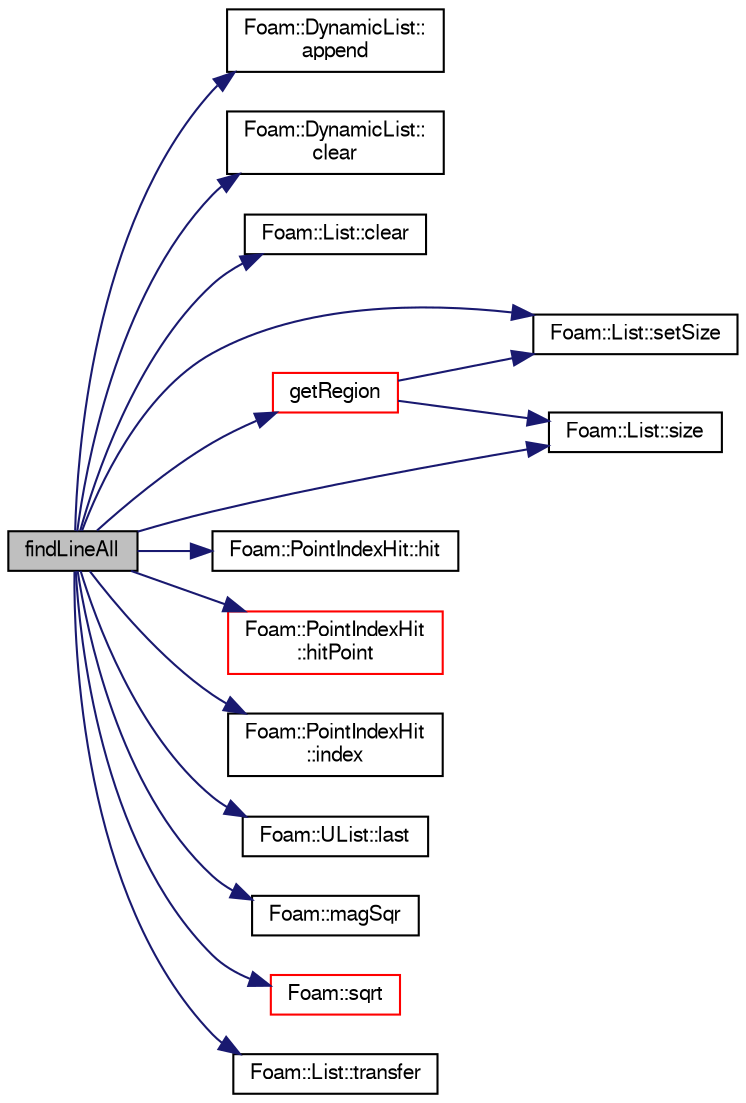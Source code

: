 digraph "findLineAll"
{
  bgcolor="transparent";
  edge [fontname="FreeSans",fontsize="10",labelfontname="FreeSans",labelfontsize="10"];
  node [fontname="FreeSans",fontsize="10",shape=record];
  rankdir="LR";
  Node545 [label="findLineAll",height=0.2,width=0.4,color="black", fillcolor="grey75", style="filled", fontcolor="black"];
  Node545 -> Node546 [color="midnightblue",fontsize="10",style="solid",fontname="FreeSans"];
  Node546 [label="Foam::DynamicList::\lappend",height=0.2,width=0.4,color="black",URL="$a25890.html#a7b67b42af715604376ad63a681dee6d8",tooltip="Append an element at the end of the list. "];
  Node545 -> Node547 [color="midnightblue",fontsize="10",style="solid",fontname="FreeSans"];
  Node547 [label="Foam::DynamicList::\lclear",height=0.2,width=0.4,color="black",URL="$a25890.html#ac8bb3912a3ce86b15842e79d0b421204",tooltip="Clear the addressed list, i.e. set the size to zero. "];
  Node545 -> Node548 [color="midnightblue",fontsize="10",style="solid",fontname="FreeSans"];
  Node548 [label="Foam::List::clear",height=0.2,width=0.4,color="black",URL="$a25694.html#ac8bb3912a3ce86b15842e79d0b421204",tooltip="Clear the list, i.e. set size to zero. "];
  Node545 -> Node549 [color="midnightblue",fontsize="10",style="solid",fontname="FreeSans"];
  Node549 [label="getRegion",height=0.2,width=0.4,color="red",URL="$a25210.html#ab2bcdcc4dd1bdb5a9e1d1025292bdf24",tooltip="From a set of points and indices get the region. "];
  Node549 -> Node550 [color="midnightblue",fontsize="10",style="solid",fontname="FreeSans"];
  Node550 [label="Foam::List::setSize",height=0.2,width=0.4,color="black",URL="$a25694.html#aedb985ffeaf1bdbfeccc2a8730405703",tooltip="Reset size of List. "];
  Node549 -> Node551 [color="midnightblue",fontsize="10",style="solid",fontname="FreeSans"];
  Node551 [label="Foam::List::size",height=0.2,width=0.4,color="black",URL="$a25694.html#a8a5f6fa29bd4b500caf186f60245b384",tooltip="Override size to be inconsistent with allocated storage. "];
  Node545 -> Node556 [color="midnightblue",fontsize="10",style="solid",fontname="FreeSans"];
  Node556 [label="Foam::PointIndexHit::hit",height=0.2,width=0.4,color="black",URL="$a27566.html#aee8dc30bf27cefe419b15f96e594c155",tooltip="Is there a hit. "];
  Node545 -> Node557 [color="midnightblue",fontsize="10",style="solid",fontname="FreeSans"];
  Node557 [label="Foam::PointIndexHit\l::hitPoint",height=0.2,width=0.4,color="red",URL="$a27566.html#a0350feff966a8bc8833a84ca454f1e5e",tooltip="Return hit point. "];
  Node545 -> Node601 [color="midnightblue",fontsize="10",style="solid",fontname="FreeSans"];
  Node601 [label="Foam::PointIndexHit\l::index",height=0.2,width=0.4,color="black",URL="$a27566.html#a4a438520bb14406481732edc13c119c7",tooltip="Return index. "];
  Node545 -> Node602 [color="midnightblue",fontsize="10",style="solid",fontname="FreeSans"];
  Node602 [label="Foam::UList::last",height=0.2,width=0.4,color="black",URL="$a25698.html#aef07c02ea1c27bdb5906043b399e0ff0",tooltip="Return the last element of the list. "];
  Node545 -> Node603 [color="midnightblue",fontsize="10",style="solid",fontname="FreeSans"];
  Node603 [label="Foam::magSqr",height=0.2,width=0.4,color="black",URL="$a21124.html#ae6fff2c6981e6d9618aa5038e69def6e"];
  Node545 -> Node550 [color="midnightblue",fontsize="10",style="solid",fontname="FreeSans"];
  Node545 -> Node551 [color="midnightblue",fontsize="10",style="solid",fontname="FreeSans"];
  Node545 -> Node604 [color="midnightblue",fontsize="10",style="solid",fontname="FreeSans"];
  Node604 [label="Foam::sqrt",height=0.2,width=0.4,color="red",URL="$a21124.html#a8616bd62eebf2342a80222fecb1bda71"];
  Node545 -> Node609 [color="midnightblue",fontsize="10",style="solid",fontname="FreeSans"];
  Node609 [label="Foam::List::transfer",height=0.2,width=0.4,color="black",URL="$a25694.html#a25ad1d2084d16b234b0cf91c07e832c0",tooltip="Transfer the contents of the argument List into this list. "];
}
